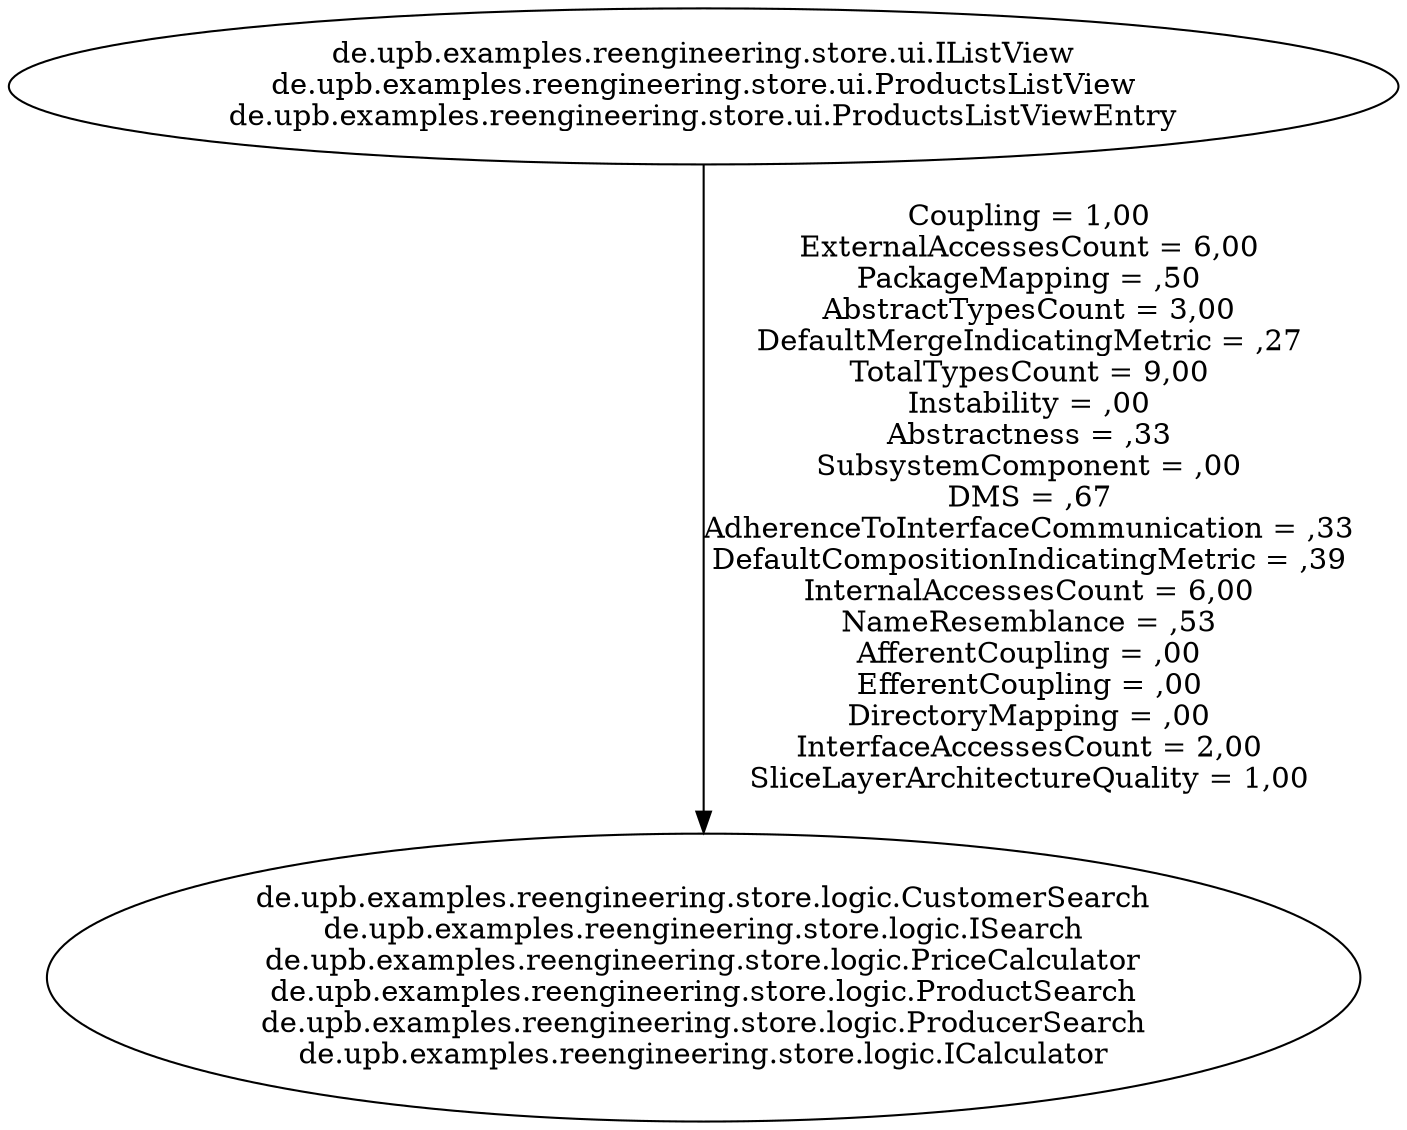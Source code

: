 digraph G {
"de.upb.examples.reengineering.store.logic.CustomerSearch\nde.upb.examples.reengineering.store.logic.ISearch\nde.upb.examples.reengineering.store.logic.PriceCalculator\nde.upb.examples.reengineering.store.logic.ProductSearch\nde.upb.examples.reengineering.store.logic.ProducerSearch\nde.upb.examples.reengineering.store.logic.ICalculator";
"de.upb.examples.reengineering.store.ui.IListView\nde.upb.examples.reengineering.store.ui.ProductsListView\nde.upb.examples.reengineering.store.ui.ProductsListViewEntry";
"de.upb.examples.reengineering.store.ui.IListView\nde.upb.examples.reengineering.store.ui.ProductsListView\nde.upb.examples.reengineering.store.ui.ProductsListViewEntry" -> "de.upb.examples.reengineering.store.logic.CustomerSearch\nde.upb.examples.reengineering.store.logic.ISearch\nde.upb.examples.reengineering.store.logic.PriceCalculator\nde.upb.examples.reengineering.store.logic.ProductSearch\nde.upb.examples.reengineering.store.logic.ProducerSearch\nde.upb.examples.reengineering.store.logic.ICalculator" [label="Coupling = 1,00\nExternalAccessesCount = 6,00\nPackageMapping = ,50\nAbstractTypesCount = 3,00\nDefaultMergeIndicatingMetric = ,27\nTotalTypesCount = 9,00\nInstability = ,00\nAbstractness = ,33\nSubsystemComponent = ,00\nDMS = ,67\nAdherenceToInterfaceCommunication = ,33\nDefaultCompositionIndicatingMetric = ,39\nInternalAccessesCount = 6,00\nNameResemblance = ,53\nAfferentCoupling = ,00\nEfferentCoupling = ,00\nDirectoryMapping = ,00\nInterfaceAccessesCount = 2,00\nSliceLayerArchitectureQuality = 1,00\n"];
}
